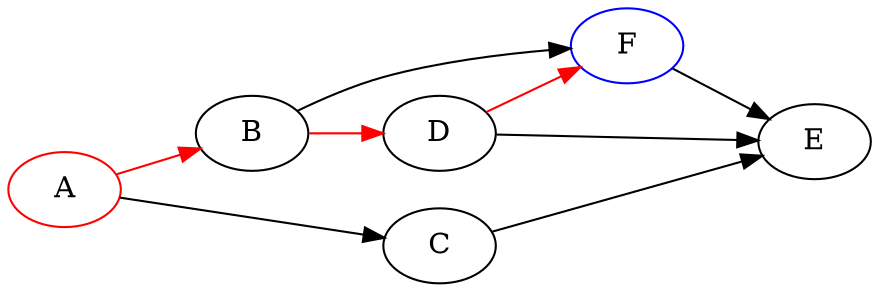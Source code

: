 digraph NodeGraph {
    overlap = false 
    rankdir = LR
A[color=red]F[color=blue]    "A" -> "B" [color=red]
    "B" -> "D" [color=red]
    "D" -> "F" [color=red]
    "A" -> "C"
    "C" -> "E"
    "B" -> "F"
    "F" -> "E"
    "D" -> "E"
}
